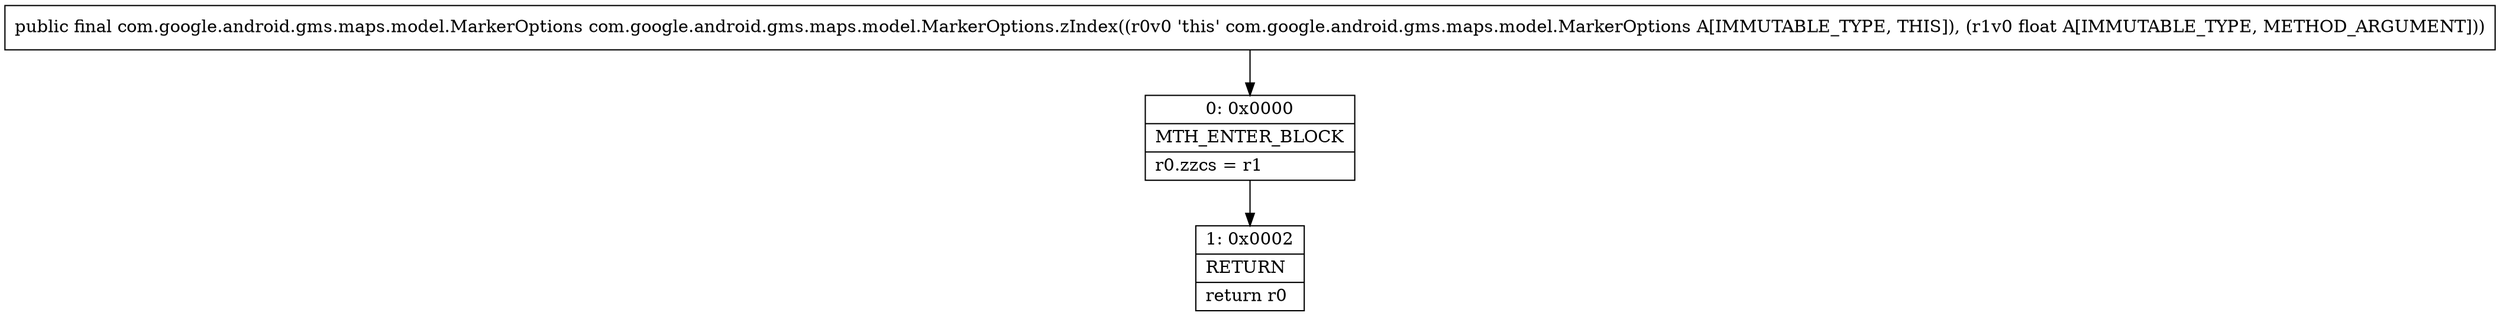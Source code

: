 digraph "CFG forcom.google.android.gms.maps.model.MarkerOptions.zIndex(F)Lcom\/google\/android\/gms\/maps\/model\/MarkerOptions;" {
Node_0 [shape=record,label="{0\:\ 0x0000|MTH_ENTER_BLOCK\l|r0.zzcs = r1\l}"];
Node_1 [shape=record,label="{1\:\ 0x0002|RETURN\l|return r0\l}"];
MethodNode[shape=record,label="{public final com.google.android.gms.maps.model.MarkerOptions com.google.android.gms.maps.model.MarkerOptions.zIndex((r0v0 'this' com.google.android.gms.maps.model.MarkerOptions A[IMMUTABLE_TYPE, THIS]), (r1v0 float A[IMMUTABLE_TYPE, METHOD_ARGUMENT])) }"];
MethodNode -> Node_0;
Node_0 -> Node_1;
}

